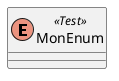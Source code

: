 {
  "sha1": "np5higir8dcix1w0axb43speaexwc8f",
  "insertion": {
    "when": "2024-06-04T17:28:38.889Z",
    "user": "plantuml@gmail.com"
  }
}
@startuml
enum MonEnum
MonEnum <<Test>>
@enduml
